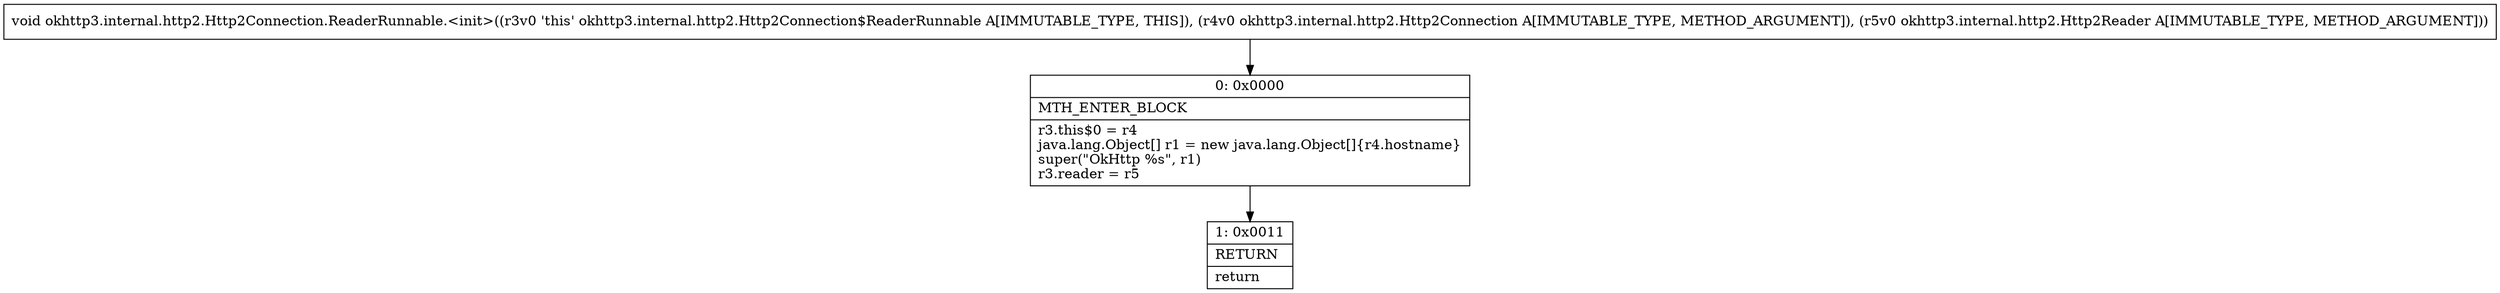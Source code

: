 digraph "CFG forokhttp3.internal.http2.Http2Connection.ReaderRunnable.\<init\>(Lokhttp3\/internal\/http2\/Http2Connection;Lokhttp3\/internal\/http2\/Http2Reader;)V" {
Node_0 [shape=record,label="{0\:\ 0x0000|MTH_ENTER_BLOCK\l|r3.this$0 = r4\ljava.lang.Object[] r1 = new java.lang.Object[]\{r4.hostname\}\lsuper(\"OkHttp %s\", r1)\lr3.reader = r5\l}"];
Node_1 [shape=record,label="{1\:\ 0x0011|RETURN\l|return\l}"];
MethodNode[shape=record,label="{void okhttp3.internal.http2.Http2Connection.ReaderRunnable.\<init\>((r3v0 'this' okhttp3.internal.http2.Http2Connection$ReaderRunnable A[IMMUTABLE_TYPE, THIS]), (r4v0 okhttp3.internal.http2.Http2Connection A[IMMUTABLE_TYPE, METHOD_ARGUMENT]), (r5v0 okhttp3.internal.http2.Http2Reader A[IMMUTABLE_TYPE, METHOD_ARGUMENT])) }"];
MethodNode -> Node_0;
Node_0 -> Node_1;
}

